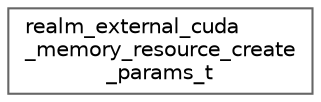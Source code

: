 digraph "Graphical Class Hierarchy"
{
 // LATEX_PDF_SIZE
  bgcolor="transparent";
  edge [fontname=Helvetica,fontsize=10,labelfontname=Helvetica,labelfontsize=10];
  node [fontname=Helvetica,fontsize=10,shape=box,height=0.2,width=0.4];
  rankdir="LR";
  Node0 [id="Node000000",label="realm_external_cuda\l_memory_resource_create\l_params_t",height=0.2,width=0.4,color="grey40", fillcolor="white", style="filled",URL="$structrealm__external__cuda__memory__resource__create__params__t.html",tooltip=" "];
}
